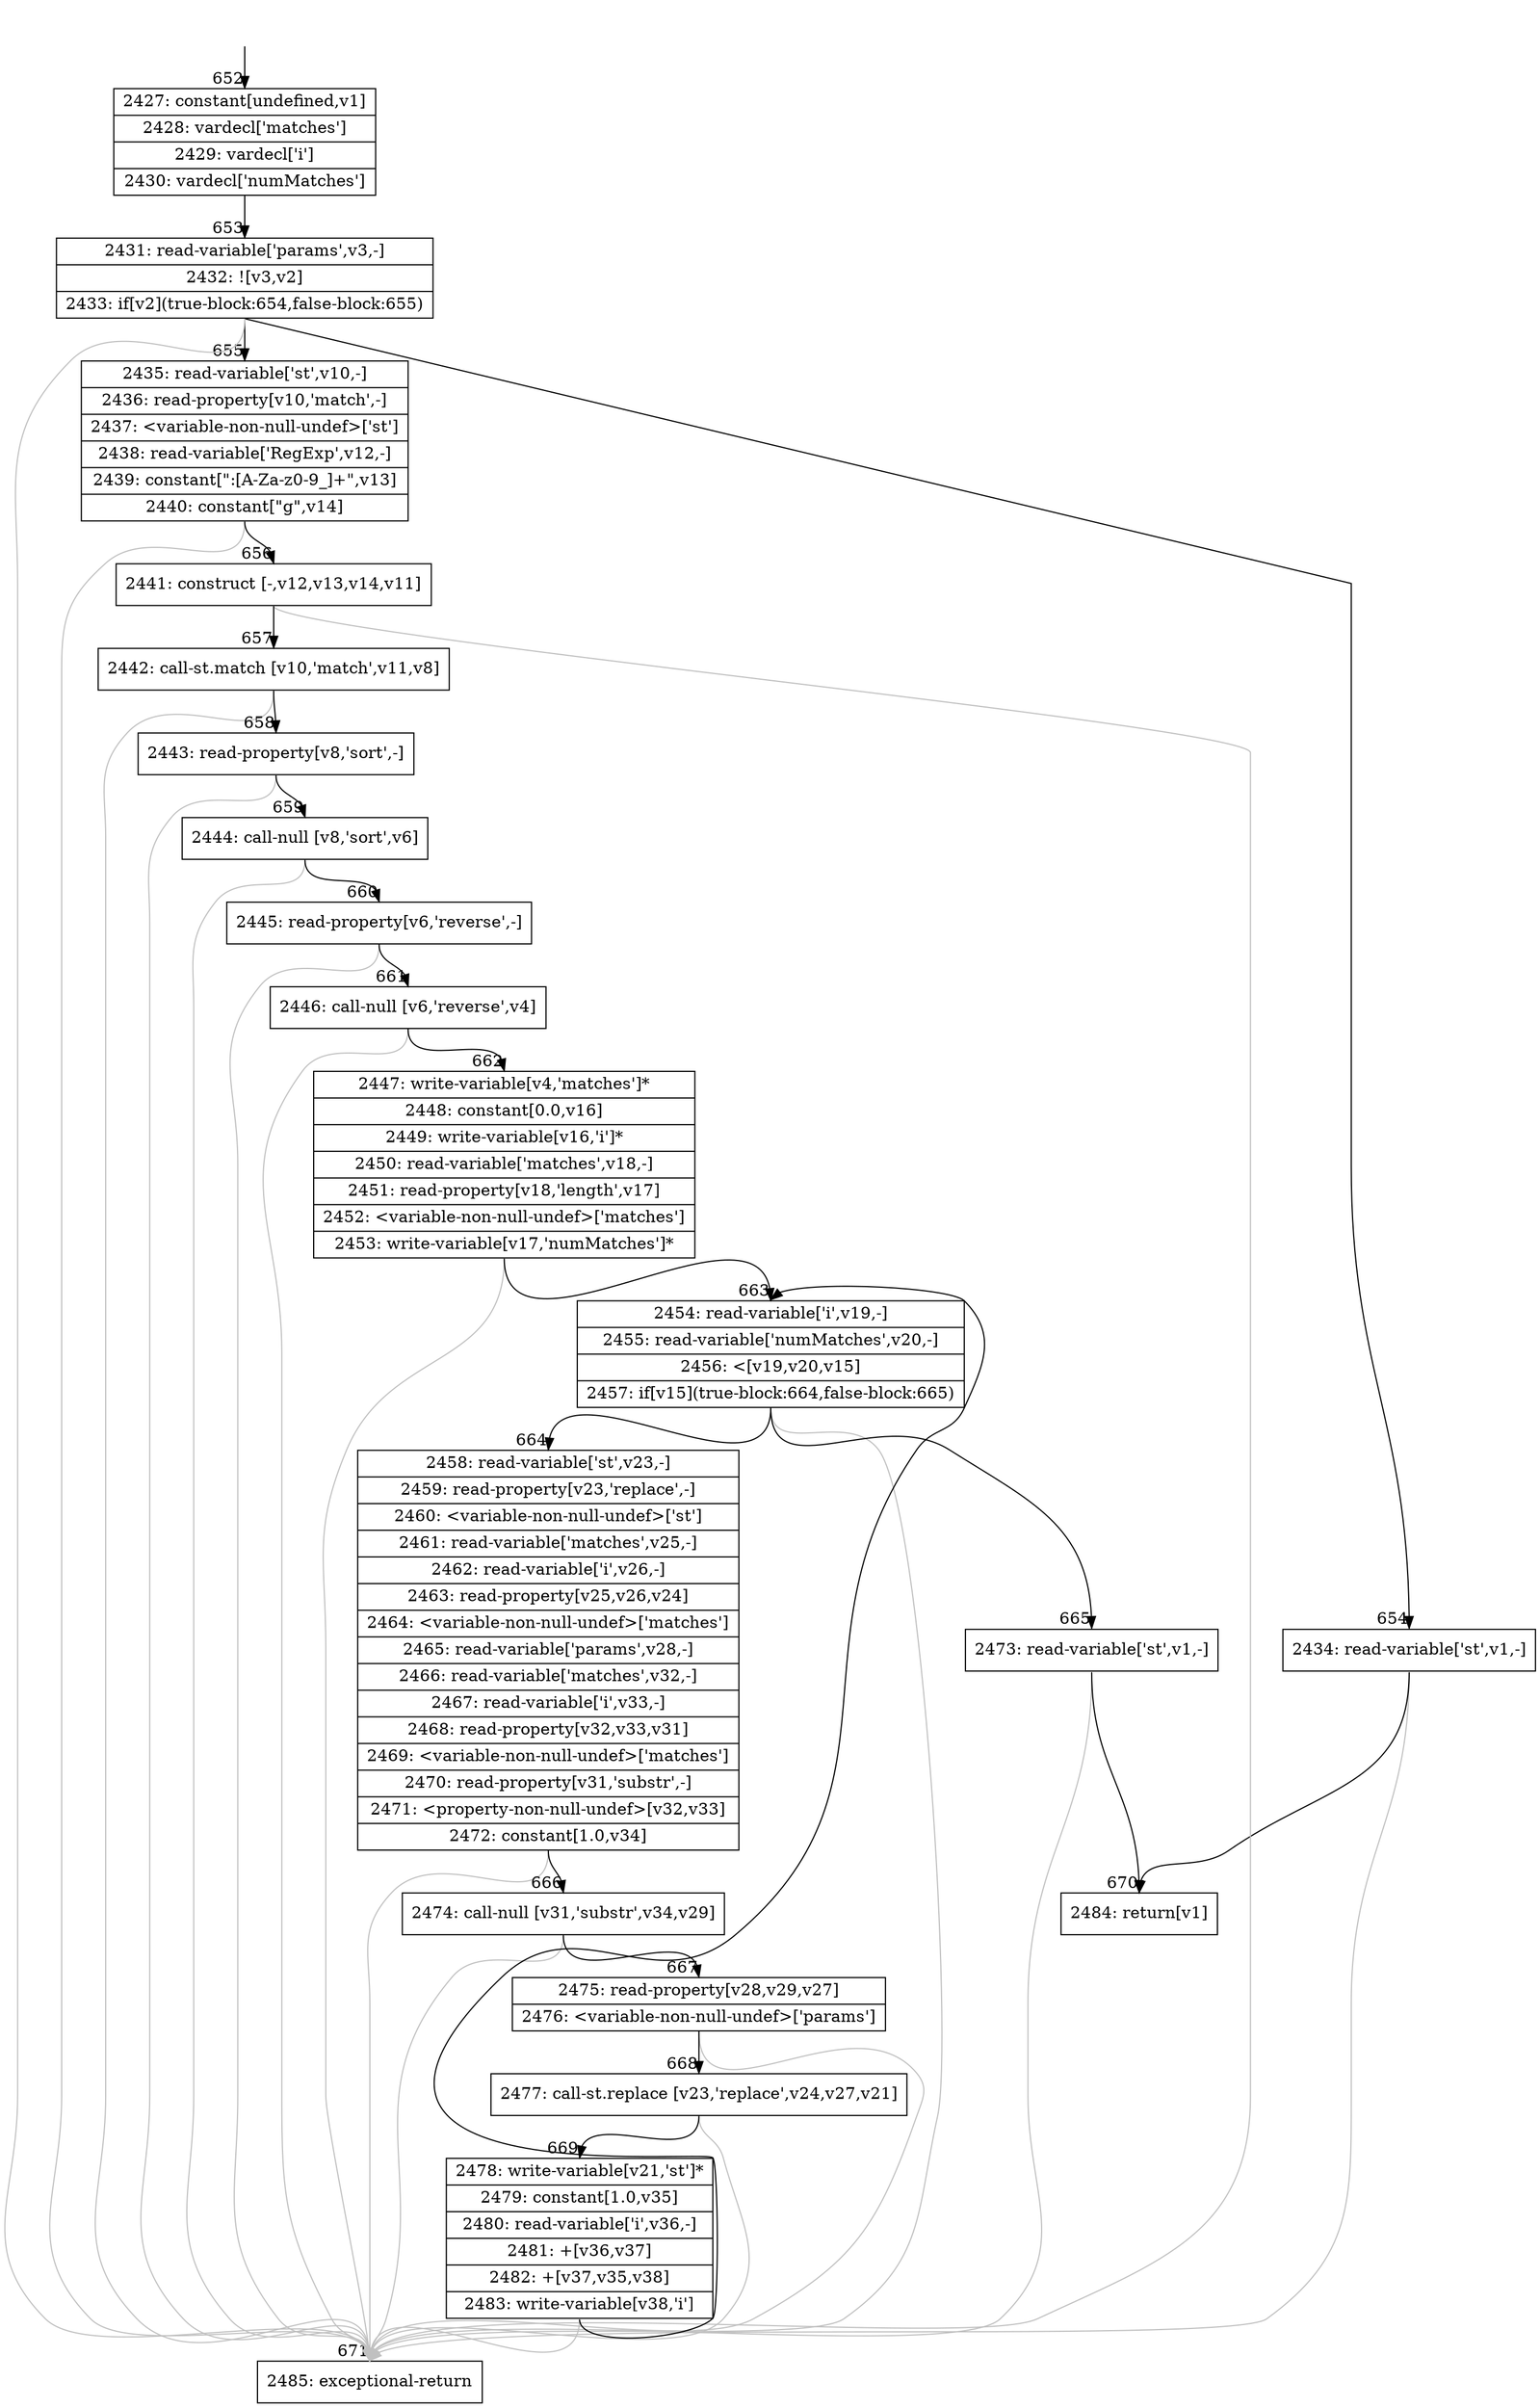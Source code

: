 digraph {
rankdir="TD"
BB_entry31[shape=none,label=""];
BB_entry31 -> BB652 [tailport=s, headport=n, headlabel="    652"]
BB652 [shape=record label="{2427: constant[undefined,v1]|2428: vardecl['matches']|2429: vardecl['i']|2430: vardecl['numMatches']}" ] 
BB652 -> BB653 [tailport=s, headport=n, headlabel="      653"]
BB653 [shape=record label="{2431: read-variable['params',v3,-]|2432: ![v3,v2]|2433: if[v2](true-block:654,false-block:655)}" ] 
BB653 -> BB654 [tailport=s, headport=n, headlabel="      654"]
BB653 -> BB655 [tailport=s, headport=n, headlabel="      655"]
BB653 -> BB671 [tailport=s, headport=n, color=gray, headlabel="      671"]
BB654 [shape=record label="{2434: read-variable['st',v1,-]}" ] 
BB654 -> BB670 [tailport=s, headport=n, headlabel="      670"]
BB654 -> BB671 [tailport=s, headport=n, color=gray]
BB655 [shape=record label="{2435: read-variable['st',v10,-]|2436: read-property[v10,'match',-]|2437: \<variable-non-null-undef\>['st']|2438: read-variable['RegExp',v12,-]|2439: constant[\":[A-Za-z0-9_]+\",v13]|2440: constant[\"g\",v14]}" ] 
BB655 -> BB656 [tailport=s, headport=n, headlabel="      656"]
BB655 -> BB671 [tailport=s, headport=n, color=gray]
BB656 [shape=record label="{2441: construct [-,v12,v13,v14,v11]}" ] 
BB656 -> BB657 [tailport=s, headport=n, headlabel="      657"]
BB656 -> BB671 [tailport=s, headport=n, color=gray]
BB657 [shape=record label="{2442: call-st.match [v10,'match',v11,v8]}" ] 
BB657 -> BB658 [tailport=s, headport=n, headlabel="      658"]
BB657 -> BB671 [tailport=s, headport=n, color=gray]
BB658 [shape=record label="{2443: read-property[v8,'sort',-]}" ] 
BB658 -> BB659 [tailport=s, headport=n, headlabel="      659"]
BB658 -> BB671 [tailport=s, headport=n, color=gray]
BB659 [shape=record label="{2444: call-null [v8,'sort',v6]}" ] 
BB659 -> BB660 [tailport=s, headport=n, headlabel="      660"]
BB659 -> BB671 [tailport=s, headport=n, color=gray]
BB660 [shape=record label="{2445: read-property[v6,'reverse',-]}" ] 
BB660 -> BB661 [tailport=s, headport=n, headlabel="      661"]
BB660 -> BB671 [tailport=s, headport=n, color=gray]
BB661 [shape=record label="{2446: call-null [v6,'reverse',v4]}" ] 
BB661 -> BB662 [tailport=s, headport=n, headlabel="      662"]
BB661 -> BB671 [tailport=s, headport=n, color=gray]
BB662 [shape=record label="{2447: write-variable[v4,'matches']*|2448: constant[0.0,v16]|2449: write-variable[v16,'i']*|2450: read-variable['matches',v18,-]|2451: read-property[v18,'length',v17]|2452: \<variable-non-null-undef\>['matches']|2453: write-variable[v17,'numMatches']*}" ] 
BB662 -> BB663 [tailport=s, headport=n, headlabel="      663"]
BB662 -> BB671 [tailport=s, headport=n, color=gray]
BB663 [shape=record label="{2454: read-variable['i',v19,-]|2455: read-variable['numMatches',v20,-]|2456: \<[v19,v20,v15]|2457: if[v15](true-block:664,false-block:665)}" ] 
BB663 -> BB664 [tailport=s, headport=n, headlabel="      664"]
BB663 -> BB665 [tailport=s, headport=n, headlabel="      665"]
BB663 -> BB671 [tailport=s, headport=n, color=gray]
BB664 [shape=record label="{2458: read-variable['st',v23,-]|2459: read-property[v23,'replace',-]|2460: \<variable-non-null-undef\>['st']|2461: read-variable['matches',v25,-]|2462: read-variable['i',v26,-]|2463: read-property[v25,v26,v24]|2464: \<variable-non-null-undef\>['matches']|2465: read-variable['params',v28,-]|2466: read-variable['matches',v32,-]|2467: read-variable['i',v33,-]|2468: read-property[v32,v33,v31]|2469: \<variable-non-null-undef\>['matches']|2470: read-property[v31,'substr',-]|2471: \<property-non-null-undef\>[v32,v33]|2472: constant[1.0,v34]}" ] 
BB664 -> BB666 [tailport=s, headport=n, headlabel="      666"]
BB664 -> BB671 [tailport=s, headport=n, color=gray]
BB665 [shape=record label="{2473: read-variable['st',v1,-]}" ] 
BB665 -> BB670 [tailport=s, headport=n]
BB665 -> BB671 [tailport=s, headport=n, color=gray]
BB666 [shape=record label="{2474: call-null [v31,'substr',v34,v29]}" ] 
BB666 -> BB667 [tailport=s, headport=n, headlabel="      667"]
BB666 -> BB671 [tailport=s, headport=n, color=gray]
BB667 [shape=record label="{2475: read-property[v28,v29,v27]|2476: \<variable-non-null-undef\>['params']}" ] 
BB667 -> BB668 [tailport=s, headport=n, headlabel="      668"]
BB667 -> BB671 [tailport=s, headport=n, color=gray]
BB668 [shape=record label="{2477: call-st.replace [v23,'replace',v24,v27,v21]}" ] 
BB668 -> BB669 [tailport=s, headport=n, headlabel="      669"]
BB668 -> BB671 [tailport=s, headport=n, color=gray]
BB669 [shape=record label="{2478: write-variable[v21,'st']*|2479: constant[1.0,v35]|2480: read-variable['i',v36,-]|2481: +[v36,v37]|2482: +[v37,v35,v38]|2483: write-variable[v38,'i']}" ] 
BB669 -> BB663 [tailport=s, headport=n]
BB669 -> BB671 [tailport=s, headport=n, color=gray]
BB670 [shape=record label="{2484: return[v1]}" ] 
BB671 [shape=record label="{2485: exceptional-return}" ] 
//#$~ 484
}
